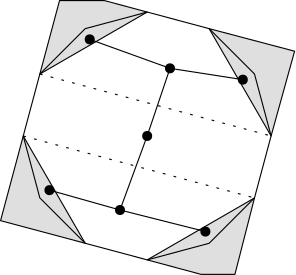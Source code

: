 <?xml version="1.0"?>
<!DOCTYPE ipe SYSTEM "ipe.dtd">
<ipe version="70000" creator="ipe6upgrade">
<info created="D:20081110133633" modified="D:20081118142954"/>
<ipestyle name="ipe6">
<color name="red" value="1 0 0"/>
<color name="green" value="0 1 0"/>
<color name="blue" value="0 0 1"/>
<color name="yellow" value="1 1 0"/>
<color name="gray1" value="0.125"/>
<color name="gray2" value="0.25"/>
<color name="gray3" value="0.375"/>
<color name="gray4" value="0.5"/>
<color name="gray5" value="0.625"/>
<color name="gray6" value="0.75"/>
<color name="gray7" value="0.875"/>
<dashstyle name="dashed" value="[4] 0"/>
<dashstyle name="dotted" value="[1 3] 0"/>
<dashstyle name="dash dotted" value="[4 2 1 2] 0"/>
<dashstyle name="dash dot dotted" value="[4 2 1 2 1 2] 0"/>
<pen name="heavier" value="0.8"/>
<pen name="fat" value="1.2"/>
<pen name="ultrafat" value="2"/>
<textsize name="large" value="\large"/>
<textsize name="Large" value="\Large"/>
<textsize name="LARGE" value="\LARGE"/>
<textsize name="huge" value="\huge"/>
<textsize name="Huge" value="\Huge"/>
<textsize name="small" value="\small"/>
<textsize name="footnote" value="\footnotesize"/>
<textsize name="tiny" value="\tiny"/>
<symbolsize name="small" value="2"/>
<symbolsize name="tiny" value="1.1"/>
<symbolsize name="large" value="5"/>
<arrowsize name="small" value="5"/>
<arrowsize name="tiny" value="3"/>
<arrowsize name="large" value="10"/>
<symbol name="mark/circle(sx)" transformations="translations">
<path fill="sym-stroke">
0.6 0 0 0.6 0 0 e 0.4 0 0 0.4 0 0 e
</path></symbol>
<symbol name="mark/disk(sx)" transformations="translations">
<path fill="sym-stroke">
0.6 0 0 0.6 0 0 e
</path></symbol>
<symbol name="mark/fdisk(sfx)" transformations="translations">
<group><path fill="sym-stroke" fillrule="eofill">
0.6 0 0 0.6 0 0 e 0.4 0 0 0.4 0 0 e
</path><path fill="sym-fill">
0.4 0 0 0.4 0 0 e
</path></group></symbol>
<symbol name="mark/box(sx)" transformations="translations">
<path fill="sym-stroke" fillrule="eofill">
-0.6 -0.6 m 0.6 -0.6 l 0.6 0.6 l -0.6 0.6 l h -0.4 -0.4 m 0.4 -0.4 l 0.4 0.4 l -0.4 0.4 l h</path></symbol>
<symbol name="mark/square(sx)" transformations="translations">
<path fill="sym-stroke">
-0.6 -0.6 m 0.6 -0.6 l 0.6 0.6 l -0.6 0.6 l h</path></symbol>
<symbol name="mark/fsquare(sfx)" transformations="translations">
<group><path fill="sym-stroke" fillrule="eofill">
-0.6 -0.6 m 0.6 -0.6 l 0.6 0.6 l -0.6 0.6 l h-0.4 -0.4 m 0.4 -0.4 l 0.4 0.4 l -0.4 0.4 l h</path><path fill="sym-fill">
-0.4 -0.4 m 0.4 -0.4 l 0.4 0.4 l -0.4 0.4 l h</path></group></symbol>
<symbol name="mark/cross(sx)" transformations="translations">
<group><path fill="sym-stroke">
-0.43 -0.57 m 0.57 0.43 l 0.43 0.57 l -0.57 -0.43 l h</path><path fill="sym-stroke">
-0.43 0.57 m 0.57 -0.43 l 0.43 -0.57 l -0.57 0.43 l h</path>
</group></symbol>
<textstyle name="center" begin="\begin{center}"
end="\end{center}"/>
<textstyle name="itemize" begin="\begin{itemize}"
end="\end{itemize}"/>
<textstyle name="item" begin="\begin{itemize}\item{}"
end="\end{itemize}"/>
</ipestyle>
<page>
<layer name="alpha"/>
<view layers="alpha" active="alpha"/>
<path layer="alpha" stroke="gray" pen="normal" fill="gray7">
169.153 245.963 m
207.788 268.269 l
192.35 272.406 l
176.238 272.406 l
h
</path>
<path stroke="gray" pen="normal" fill="gray7">
230.094 262.292 m
252.4 223.657 l
260.859 254.168 l
h
</path>
<path stroke="gray" pen="normal" fill="gray7">
163.176 223.657 m
155.007 193.17 l
185.482 185.022 l
h
</path>
<path stroke="gray" pen="normal" fill="gray7">
207.788 179.045 m
246.423 201.351 l
239.377 173.831 l
227.18 173.831 l
h
</path>
<path stroke="black" pen="normal">
252.4 223.657 m
246.423 245.963 l
230.094 262.292 l
207.788 268.269 l
185.482 262.292 l
169.153 245.963 l
163.176 223.657 l
169.153 201.351 l
185.482 185.022 l
207.788 179.045 l
230.094 185.022 l
246.423 201.351 l
h
</path>
<use name="mark/disk(sx)" pos="206.154 222.038" matrix="1 0 0 1 1.63415 1.61854" size="normal" stroke="black"/>
<use name="mark/disk(sx)" pos="216 248" size="normal" stroke="black"/>
<use name="mark/disk(sx)" pos="198 197" size="normal" stroke="black"/>
<path stroke="black" pen="normal">
207.788 223.657 m
216 248 l
</path>
<path stroke="black" pen="normal">
207.788 223.657 m
198 197 l
</path>
<use name="mark/disk(sx)" pos="187.107 258.434" size="normal" stroke="black"/>
<use name="mark/disk(sx)" pos="242.009 244.138" matrix="1 0 0 1 0.207176 -0.207176" size="normal" stroke="black"/>
<use name="mark/disk(sx)" pos="172.812 204.568" matrix="1 0 0 1 -0.207176 -0.414353" size="normal" stroke="black"/>
<use name="mark/disk(sx)" pos="228.128 190.065" matrix="1 0 0 1 0.621529 -0.828705" size="normal" stroke="black"/>
<path stroke="black" pen="normal">
216 248 m
187.107 258.434 l
</path>
<path stroke="black" pen="normal">
216 248 m
242.216 243.931 l
</path>
<path stroke="black" pen="normal">
198 197 m
172.605 204.153 l
</path>
<path stroke="black" pen="normal">
198 197 m
228.749 189.237 l
</path>
<path stroke="black" dash="dotted" pen="normal">
169.153 245.963 m
252.4 223.657 l
</path>
<path stroke="black" dash="dotted" pen="normal">
163.176 223.657 m
246.423 201.351 l
</path>
</page>
</ipe>
